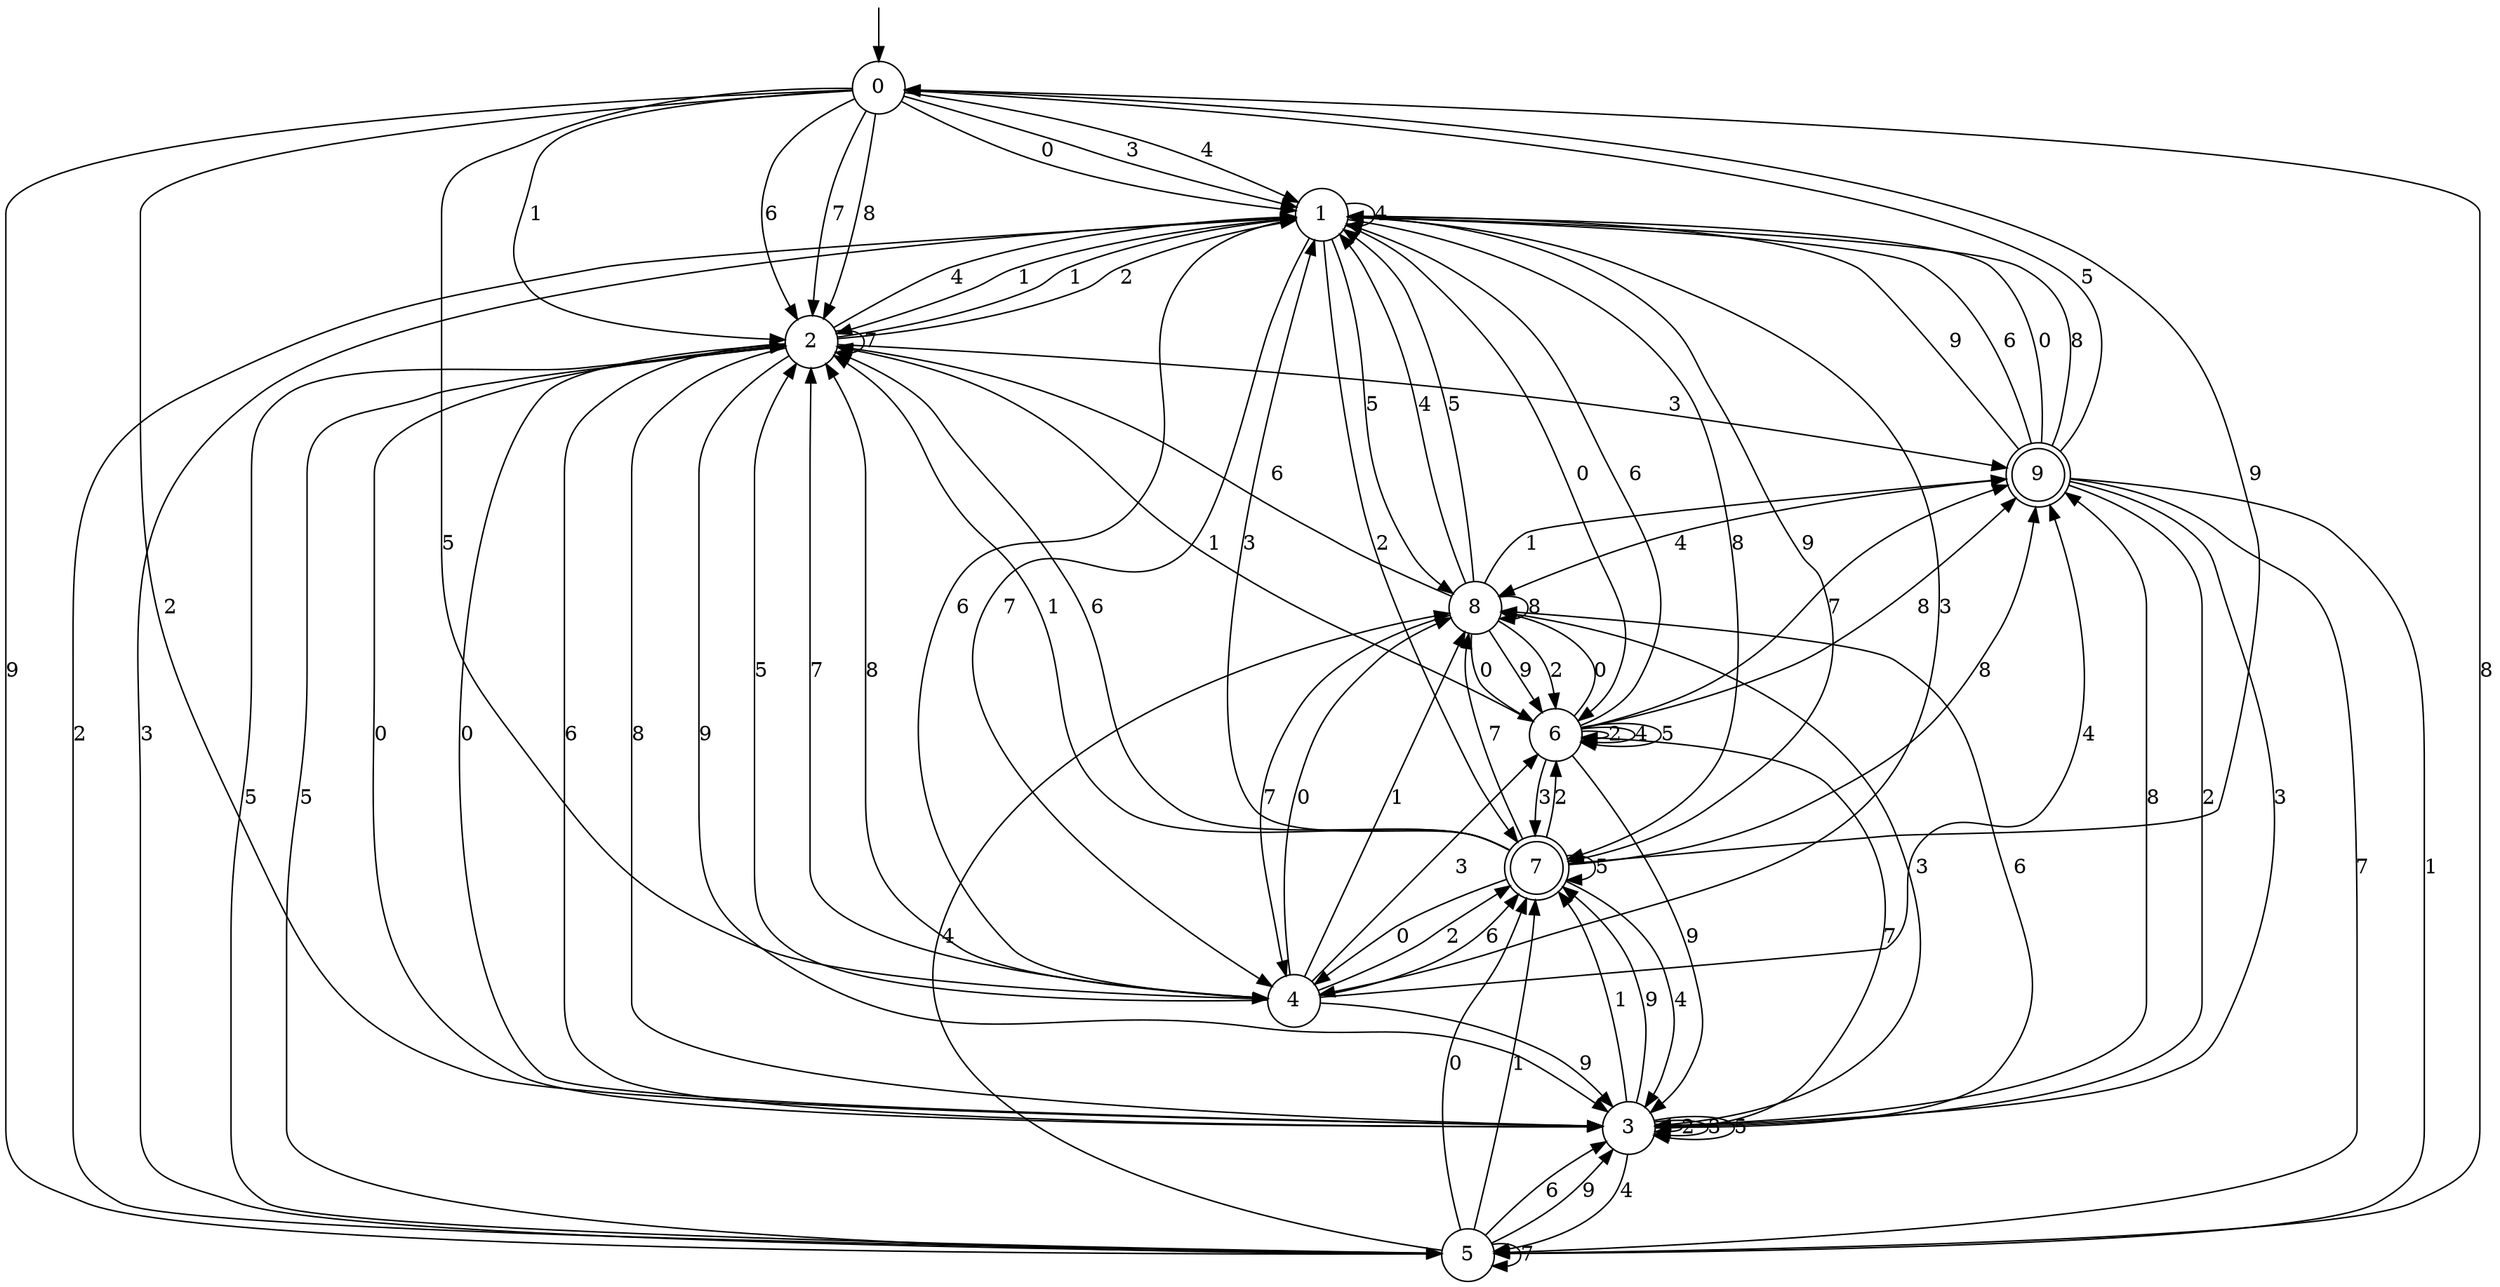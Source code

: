 digraph g {

	s0 [shape="circle" label="0"];
	s1 [shape="circle" label="1"];
	s2 [shape="circle" label="2"];
	s3 [shape="circle" label="3"];
	s4 [shape="circle" label="4"];
	s5 [shape="circle" label="5"];
	s6 [shape="circle" label="6"];
	s7 [shape="doublecircle" label="7"];
	s8 [shape="circle" label="8"];
	s9 [shape="doublecircle" label="9"];
	s0 -> s1 [label="0"];
	s0 -> s2 [label="1"];
	s0 -> s3 [label="2"];
	s0 -> s1 [label="3"];
	s0 -> s1 [label="4"];
	s0 -> s4 [label="5"];
	s0 -> s2 [label="6"];
	s0 -> s2 [label="7"];
	s0 -> s2 [label="8"];
	s0 -> s5 [label="9"];
	s1 -> s6 [label="0"];
	s1 -> s2 [label="1"];
	s1 -> s7 [label="2"];
	s1 -> s4 [label="3"];
	s1 -> s1 [label="4"];
	s1 -> s8 [label="5"];
	s1 -> s4 [label="6"];
	s1 -> s4 [label="7"];
	s1 -> s7 [label="8"];
	s1 -> s7 [label="9"];
	s2 -> s3 [label="0"];
	s2 -> s1 [label="1"];
	s2 -> s1 [label="2"];
	s2 -> s9 [label="3"];
	s2 -> s1 [label="4"];
	s2 -> s5 [label="5"];
	s2 -> s3 [label="6"];
	s2 -> s2 [label="7"];
	s2 -> s3 [label="8"];
	s2 -> s3 [label="9"];
	s3 -> s2 [label="0"];
	s3 -> s7 [label="1"];
	s3 -> s3 [label="2"];
	s3 -> s3 [label="3"];
	s3 -> s5 [label="4"];
	s3 -> s3 [label="5"];
	s3 -> s8 [label="6"];
	s3 -> s6 [label="7"];
	s3 -> s9 [label="8"];
	s3 -> s7 [label="9"];
	s4 -> s8 [label="0"];
	s4 -> s8 [label="1"];
	s4 -> s7 [label="2"];
	s4 -> s6 [label="3"];
	s4 -> s9 [label="4"];
	s4 -> s2 [label="5"];
	s4 -> s7 [label="6"];
	s4 -> s2 [label="7"];
	s4 -> s2 [label="8"];
	s4 -> s3 [label="9"];
	s5 -> s7 [label="0"];
	s5 -> s7 [label="1"];
	s5 -> s1 [label="2"];
	s5 -> s1 [label="3"];
	s5 -> s8 [label="4"];
	s5 -> s2 [label="5"];
	s5 -> s3 [label="6"];
	s5 -> s5 [label="7"];
	s5 -> s0 [label="8"];
	s5 -> s3 [label="9"];
	s6 -> s8 [label="0"];
	s6 -> s2 [label="1"];
	s6 -> s6 [label="2"];
	s6 -> s7 [label="3"];
	s6 -> s6 [label="4"];
	s6 -> s6 [label="5"];
	s6 -> s1 [label="6"];
	s6 -> s9 [label="7"];
	s6 -> s9 [label="8"];
	s6 -> s3 [label="9"];
	s7 -> s4 [label="0"];
	s7 -> s2 [label="1"];
	s7 -> s6 [label="2"];
	s7 -> s1 [label="3"];
	s7 -> s3 [label="4"];
	s7 -> s7 [label="5"];
	s7 -> s2 [label="6"];
	s7 -> s8 [label="7"];
	s7 -> s9 [label="8"];
	s7 -> s0 [label="9"];
	s8 -> s6 [label="0"];
	s8 -> s9 [label="1"];
	s8 -> s6 [label="2"];
	s8 -> s3 [label="3"];
	s8 -> s1 [label="4"];
	s8 -> s1 [label="5"];
	s8 -> s2 [label="6"];
	s8 -> s4 [label="7"];
	s8 -> s8 [label="8"];
	s8 -> s6 [label="9"];
	s9 -> s1 [label="0"];
	s9 -> s5 [label="1"];
	s9 -> s3 [label="2"];
	s9 -> s3 [label="3"];
	s9 -> s8 [label="4"];
	s9 -> s0 [label="5"];
	s9 -> s1 [label="6"];
	s9 -> s5 [label="7"];
	s9 -> s1 [label="8"];
	s9 -> s1 [label="9"];

__start0 [label="" shape="none" width="0" height="0"];
__start0 -> s0;

}

